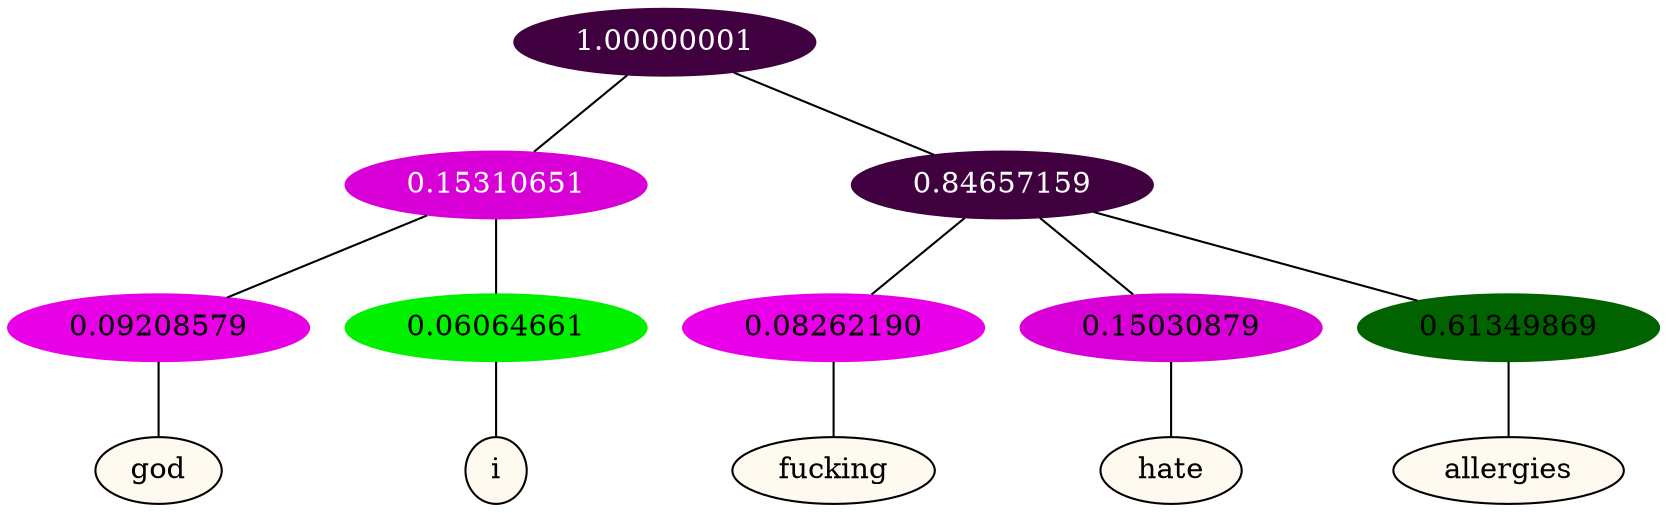 graph {
	node [format=png height=0.15 nodesep=0.001 ordering=out overlap=prism overlap_scaling=0.01 ranksep=0.001 ratio=0.2 style=filled width=0.15]
	{
		rank=same
		a_w_3 [label=god color=black fillcolor=floralwhite style="filled,solid"]
		a_w_4 [label=i color=black fillcolor=floralwhite style="filled,solid"]
		a_w_5 [label=fucking color=black fillcolor=floralwhite style="filled,solid"]
		a_w_6 [label=hate color=black fillcolor=floralwhite style="filled,solid"]
		a_w_7 [label=allergies color=black fillcolor=floralwhite style="filled,solid"]
	}
	a_n_3 -- a_w_3
	a_n_4 -- a_w_4
	a_n_5 -- a_w_5
	a_n_6 -- a_w_6
	a_n_7 -- a_w_7
	{
		rank=same
		a_n_3 [label=0.09208579 color="0.835 1.000 0.908" fontcolor=black]
		a_n_4 [label=0.06064661 color="0.334 1.000 0.939" fontcolor=black]
		a_n_5 [label=0.08262190 color="0.835 1.000 0.917" fontcolor=black]
		a_n_6 [label=0.15030879 color="0.835 1.000 0.850" fontcolor=black]
		a_n_7 [label=0.61349869 color="0.334 1.000 0.387" fontcolor=black]
	}
	a_n_0 [label=1.00000001 color="0.835 1.000 0.250" fontcolor=grey99]
	a_n_1 [label=0.15310651 color="0.835 1.000 0.847" fontcolor=grey99]
	a_n_0 -- a_n_1
	a_n_2 [label=0.84657159 color="0.835 1.000 0.250" fontcolor=grey99]
	a_n_0 -- a_n_2
	a_n_1 -- a_n_3
	a_n_1 -- a_n_4
	a_n_2 -- a_n_5
	a_n_2 -- a_n_6
	a_n_2 -- a_n_7
}
